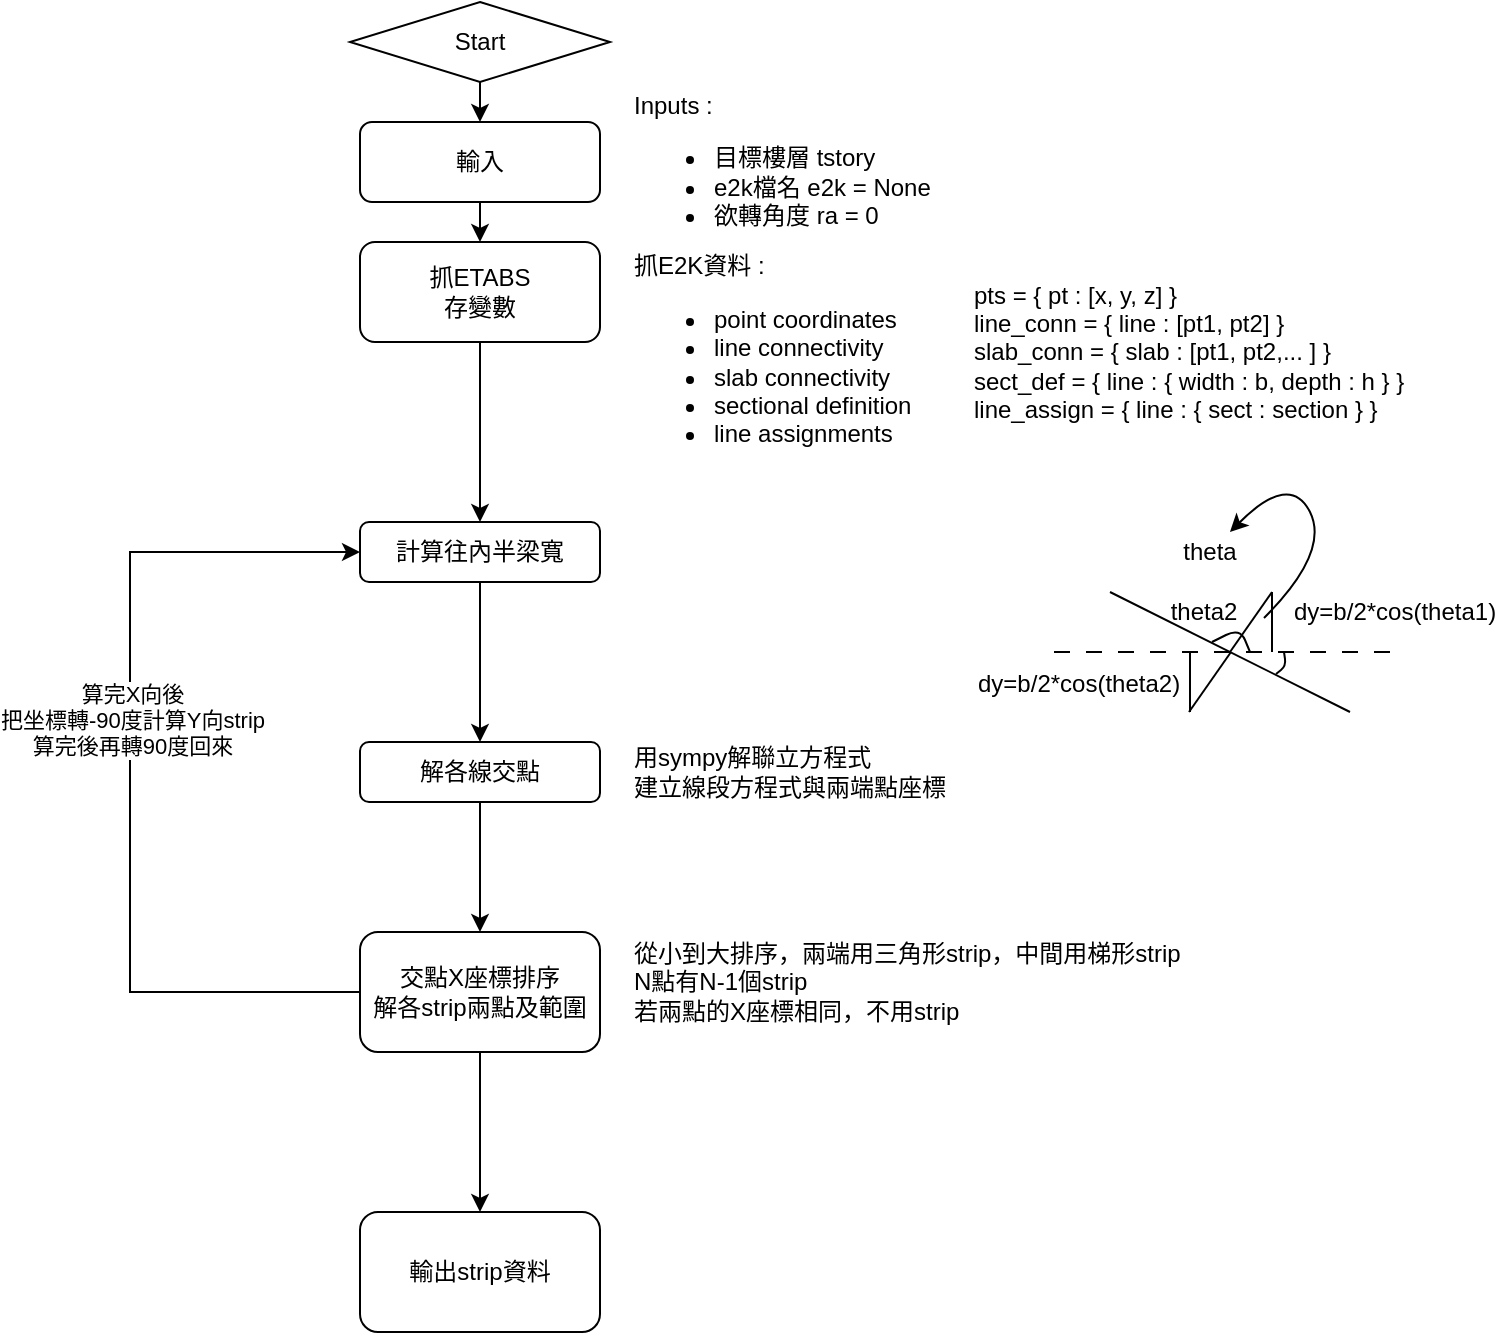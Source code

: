 <mxfile version="22.1.16" type="device">
  <diagram id="C5RBs43oDa-KdzZeNtuy" name="Page-1">
    <mxGraphModel dx="954" dy="664" grid="1" gridSize="10" guides="1" tooltips="1" connect="1" arrows="1" fold="1" page="1" pageScale="1" pageWidth="827" pageHeight="1169" math="0" shadow="0">
      <root>
        <mxCell id="WIyWlLk6GJQsqaUBKTNV-0" />
        <mxCell id="WIyWlLk6GJQsqaUBKTNV-1" parent="WIyWlLk6GJQsqaUBKTNV-0" />
        <mxCell id="pYhyUGUrdisGppeW0D_v-6" style="edgeStyle=orthogonalEdgeStyle;rounded=0;orthogonalLoop=1;jettySize=auto;html=1;exitX=0.5;exitY=1;exitDx=0;exitDy=0;entryX=0.5;entryY=0;entryDx=0;entryDy=0;" parent="WIyWlLk6GJQsqaUBKTNV-1" source="pYhyUGUrdisGppeW0D_v-0" target="pYhyUGUrdisGppeW0D_v-4" edge="1">
          <mxGeometry relative="1" as="geometry" />
        </mxCell>
        <mxCell id="pYhyUGUrdisGppeW0D_v-0" value="Start" style="rhombus;whiteSpace=wrap;html=1;" parent="WIyWlLk6GJQsqaUBKTNV-1" vertex="1">
          <mxGeometry x="230" y="30" width="130" height="40" as="geometry" />
        </mxCell>
        <mxCell id="pYhyUGUrdisGppeW0D_v-10" style="edgeStyle=orthogonalEdgeStyle;rounded=0;orthogonalLoop=1;jettySize=auto;html=1;exitX=0.5;exitY=1;exitDx=0;exitDy=0;" parent="WIyWlLk6GJQsqaUBKTNV-1" source="pYhyUGUrdisGppeW0D_v-1" target="pYhyUGUrdisGppeW0D_v-9" edge="1">
          <mxGeometry relative="1" as="geometry" />
        </mxCell>
        <mxCell id="pYhyUGUrdisGppeW0D_v-1" value="抓ETABS&lt;br&gt;存變數" style="rounded=1;whiteSpace=wrap;html=1;" parent="WIyWlLk6GJQsqaUBKTNV-1" vertex="1">
          <mxGeometry x="235" y="150" width="120" height="50" as="geometry" />
        </mxCell>
        <mxCell id="pYhyUGUrdisGppeW0D_v-3" value="抓E2K資料 : &lt;br&gt;&lt;ul&gt;&lt;li&gt;point coordinates&lt;/li&gt;&lt;li&gt;line connectivity&lt;/li&gt;&lt;li&gt;slab connectivity&lt;/li&gt;&lt;li&gt;sectional definition&lt;/li&gt;&lt;li&gt;line assignments&lt;/li&gt;&lt;/ul&gt;" style="text;html=1;align=left;verticalAlign=middle;resizable=0;points=[];autosize=1;strokeColor=none;fillColor=none;" parent="WIyWlLk6GJQsqaUBKTNV-1" vertex="1">
          <mxGeometry x="370" y="150" width="160" height="120" as="geometry" />
        </mxCell>
        <mxCell id="pYhyUGUrdisGppeW0D_v-7" style="edgeStyle=orthogonalEdgeStyle;rounded=0;orthogonalLoop=1;jettySize=auto;html=1;exitX=0.5;exitY=1;exitDx=0;exitDy=0;entryX=0.5;entryY=0;entryDx=0;entryDy=0;" parent="WIyWlLk6GJQsqaUBKTNV-1" source="pYhyUGUrdisGppeW0D_v-4" target="pYhyUGUrdisGppeW0D_v-1" edge="1">
          <mxGeometry relative="1" as="geometry" />
        </mxCell>
        <mxCell id="pYhyUGUrdisGppeW0D_v-4" value="輸入" style="rounded=1;whiteSpace=wrap;html=1;" parent="WIyWlLk6GJQsqaUBKTNV-1" vertex="1">
          <mxGeometry x="235" y="90" width="120" height="40" as="geometry" />
        </mxCell>
        <mxCell id="pYhyUGUrdisGppeW0D_v-8" value="Inputs :&lt;br&gt;&lt;ul&gt;&lt;li style=&quot;border-color: var(--border-color);&quot;&gt;目標樓層 tstory&lt;/li&gt;&lt;li&gt;e2k檔名 e2k = None&lt;/li&gt;&lt;li&gt;欲轉角度 ra = 0&lt;/li&gt;&lt;/ul&gt;" style="text;html=1;align=left;verticalAlign=middle;resizable=0;points=[];autosize=1;strokeColor=none;fillColor=none;" parent="WIyWlLk6GJQsqaUBKTNV-1" vertex="1">
          <mxGeometry x="370" y="65" width="170" height="100" as="geometry" />
        </mxCell>
        <mxCell id="pYhyUGUrdisGppeW0D_v-13" value="" style="edgeStyle=orthogonalEdgeStyle;rounded=0;orthogonalLoop=1;jettySize=auto;html=1;" parent="WIyWlLk6GJQsqaUBKTNV-1" source="pYhyUGUrdisGppeW0D_v-9" target="pYhyUGUrdisGppeW0D_v-12" edge="1">
          <mxGeometry relative="1" as="geometry" />
        </mxCell>
        <mxCell id="pYhyUGUrdisGppeW0D_v-9" value="計算往內半梁寬" style="rounded=1;whiteSpace=wrap;html=1;" parent="WIyWlLk6GJQsqaUBKTNV-1" vertex="1">
          <mxGeometry x="235" y="290" width="120" height="30" as="geometry" />
        </mxCell>
        <mxCell id="pYhyUGUrdisGppeW0D_v-11" value="pts = { pt : [x, y, z] }&lt;br&gt;line_conn = { line : [pt1, pt2] }&lt;br&gt;slab_conn = { slab : [pt1, pt2,... ] }&lt;br&gt;sect_def = { line : { width : b, depth : h } }&lt;br&gt;line_assign = { line : { sect : section } }" style="text;html=1;align=left;verticalAlign=middle;resizable=0;points=[];autosize=1;strokeColor=none;fillColor=none;" parent="WIyWlLk6GJQsqaUBKTNV-1" vertex="1">
          <mxGeometry x="540" y="160" width="240" height="90" as="geometry" />
        </mxCell>
        <mxCell id="pYhyUGUrdisGppeW0D_v-28" value="" style="edgeStyle=orthogonalEdgeStyle;rounded=0;orthogonalLoop=1;jettySize=auto;html=1;" parent="WIyWlLk6GJQsqaUBKTNV-1" source="pYhyUGUrdisGppeW0D_v-12" target="pYhyUGUrdisGppeW0D_v-27" edge="1">
          <mxGeometry relative="1" as="geometry" />
        </mxCell>
        <mxCell id="pYhyUGUrdisGppeW0D_v-12" value="解各線交點" style="whiteSpace=wrap;html=1;rounded=1;" parent="WIyWlLk6GJQsqaUBKTNV-1" vertex="1">
          <mxGeometry x="235" y="400" width="120" height="30" as="geometry" />
        </mxCell>
        <mxCell id="pYhyUGUrdisGppeW0D_v-14" value="用sympy解聯立方程式&lt;br&gt;建立線段方程式與兩端點座標" style="text;html=1;align=left;verticalAlign=middle;resizable=0;points=[];autosize=1;strokeColor=none;fillColor=none;" parent="WIyWlLk6GJQsqaUBKTNV-1" vertex="1">
          <mxGeometry x="370" y="395" width="180" height="40" as="geometry" />
        </mxCell>
        <mxCell id="pYhyUGUrdisGppeW0D_v-80" style="edgeStyle=orthogonalEdgeStyle;rounded=0;orthogonalLoop=1;jettySize=auto;html=1;exitX=0;exitY=0.5;exitDx=0;exitDy=0;entryX=0;entryY=0.5;entryDx=0;entryDy=0;" parent="WIyWlLk6GJQsqaUBKTNV-1" source="pYhyUGUrdisGppeW0D_v-27" target="pYhyUGUrdisGppeW0D_v-9" edge="1">
          <mxGeometry relative="1" as="geometry">
            <Array as="points">
              <mxPoint x="120" y="525" />
              <mxPoint x="120" y="305" />
            </Array>
          </mxGeometry>
        </mxCell>
        <mxCell id="pYhyUGUrdisGppeW0D_v-81" value="算完X向後&lt;br&gt;把坐標轉-90度計算Y向strip&lt;br&gt;算完後再轉90度回來" style="edgeLabel;html=1;align=center;verticalAlign=middle;resizable=0;points=[];" parent="pYhyUGUrdisGppeW0D_v-80" vertex="1" connectable="0">
          <mxGeometry x="0.116" y="-1" relative="1" as="geometry">
            <mxPoint as="offset" />
          </mxGeometry>
        </mxCell>
        <mxCell id="pYhyUGUrdisGppeW0D_v-84" value="" style="edgeStyle=orthogonalEdgeStyle;rounded=0;orthogonalLoop=1;jettySize=auto;html=1;" parent="WIyWlLk6GJQsqaUBKTNV-1" source="pYhyUGUrdisGppeW0D_v-27" target="pYhyUGUrdisGppeW0D_v-83" edge="1">
          <mxGeometry relative="1" as="geometry" />
        </mxCell>
        <mxCell id="pYhyUGUrdisGppeW0D_v-27" value="交點X座標排序&lt;br&gt;解各strip兩點及範圍" style="whiteSpace=wrap;html=1;rounded=1;" parent="WIyWlLk6GJQsqaUBKTNV-1" vertex="1">
          <mxGeometry x="235" y="495" width="120" height="60" as="geometry" />
        </mxCell>
        <mxCell id="pYhyUGUrdisGppeW0D_v-29" value="" style="group" parent="WIyWlLk6GJQsqaUBKTNV-1" vertex="1" connectable="0">
          <mxGeometry x="580" y="265" width="188" height="130" as="geometry" />
        </mxCell>
        <mxCell id="pYhyUGUrdisGppeW0D_v-16" value="" style="endArrow=none;html=1;rounded=0;" parent="pYhyUGUrdisGppeW0D_v-29" edge="1">
          <mxGeometry width="50" height="50" relative="1" as="geometry">
            <mxPoint x="150" y="120" as="sourcePoint" />
            <mxPoint x="30" y="60" as="targetPoint" />
          </mxGeometry>
        </mxCell>
        <mxCell id="pYhyUGUrdisGppeW0D_v-17" value="" style="endArrow=none;html=1;rounded=0;dashed=1;dashPattern=8 8;" parent="pYhyUGUrdisGppeW0D_v-29" edge="1">
          <mxGeometry width="50" height="50" relative="1" as="geometry">
            <mxPoint x="170" y="90" as="sourcePoint" />
            <mxPoint y="90" as="targetPoint" />
          </mxGeometry>
        </mxCell>
        <mxCell id="pYhyUGUrdisGppeW0D_v-18" value="" style="endArrow=none;html=1;rounded=0;" parent="pYhyUGUrdisGppeW0D_v-29" edge="1">
          <mxGeometry width="50" height="50" relative="1" as="geometry">
            <mxPoint x="90" y="90" as="sourcePoint" />
            <mxPoint x="111" y="60" as="targetPoint" />
          </mxGeometry>
        </mxCell>
        <mxCell id="pYhyUGUrdisGppeW0D_v-20" value="theta2" style="text;html=1;strokeColor=none;fillColor=none;align=center;verticalAlign=middle;whiteSpace=wrap;rounded=0;" parent="pYhyUGUrdisGppeW0D_v-29" vertex="1">
          <mxGeometry x="47" y="55" width="60" height="30" as="geometry" />
        </mxCell>
        <mxCell id="pYhyUGUrdisGppeW0D_v-21" value="dy=b/2*cos(theta1)" style="text;html=1;strokeColor=none;fillColor=none;align=left;verticalAlign=middle;whiteSpace=wrap;rounded=0;" parent="pYhyUGUrdisGppeW0D_v-29" vertex="1">
          <mxGeometry x="120" y="55" width="60" height="30" as="geometry" />
        </mxCell>
        <mxCell id="pYhyUGUrdisGppeW0D_v-22" value="" style="endArrow=none;html=1;rounded=0;" parent="pYhyUGUrdisGppeW0D_v-29" edge="1">
          <mxGeometry width="50" height="50" relative="1" as="geometry">
            <mxPoint x="111" y="60" as="sourcePoint" />
            <mxPoint x="111" y="90" as="targetPoint" />
          </mxGeometry>
        </mxCell>
        <mxCell id="pYhyUGUrdisGppeW0D_v-24" value="theta" style="text;html=1;strokeColor=none;fillColor=none;align=center;verticalAlign=middle;whiteSpace=wrap;rounded=0;" parent="pYhyUGUrdisGppeW0D_v-29" vertex="1">
          <mxGeometry x="50" y="30" width="60" height="20" as="geometry" />
        </mxCell>
        <mxCell id="pYhyUGUrdisGppeW0D_v-26" value="" style="curved=1;endArrow=classic;html=1;rounded=0;" parent="pYhyUGUrdisGppeW0D_v-29" target="pYhyUGUrdisGppeW0D_v-24" edge="1">
          <mxGeometry width="50" height="50" relative="1" as="geometry">
            <mxPoint x="107" y="73" as="sourcePoint" />
            <mxPoint x="183" y="-20" as="targetPoint" />
            <Array as="points">
              <mxPoint x="140" y="40" />
              <mxPoint x="120" />
            </Array>
          </mxGeometry>
        </mxCell>
        <mxCell id="pYhyUGUrdisGppeW0D_v-68" value="" style="endArrow=none;html=1;rounded=0;" parent="pYhyUGUrdisGppeW0D_v-29" edge="1">
          <mxGeometry width="50" height="50" relative="1" as="geometry">
            <mxPoint x="69.5" y="120" as="sourcePoint" />
            <mxPoint x="90.5" y="90" as="targetPoint" />
          </mxGeometry>
        </mxCell>
        <mxCell id="pYhyUGUrdisGppeW0D_v-69" value="" style="endArrow=none;html=1;rounded=0;" parent="pYhyUGUrdisGppeW0D_v-29" edge="1">
          <mxGeometry width="50" height="50" relative="1" as="geometry">
            <mxPoint x="70" y="90" as="sourcePoint" />
            <mxPoint x="70" y="120" as="targetPoint" />
          </mxGeometry>
        </mxCell>
        <mxCell id="pYhyUGUrdisGppeW0D_v-67" value="dy=b/2*cos(theta2)" style="text;html=1;strokeColor=none;fillColor=none;align=left;verticalAlign=middle;whiteSpace=wrap;rounded=0;" parent="pYhyUGUrdisGppeW0D_v-29" vertex="1">
          <mxGeometry x="-38" y="91" width="113" height="30" as="geometry" />
        </mxCell>
        <mxCell id="pYhyUGUrdisGppeW0D_v-77" value="" style="endArrow=none;html=1;rounded=1;curved=0;" parent="pYhyUGUrdisGppeW0D_v-29" edge="1">
          <mxGeometry width="50" height="50" relative="1" as="geometry">
            <mxPoint x="100" y="90" as="sourcePoint" />
            <mxPoint x="81" y="85" as="targetPoint" />
            <Array as="points">
              <mxPoint x="95" y="78" />
            </Array>
          </mxGeometry>
        </mxCell>
        <mxCell id="pYhyUGUrdisGppeW0D_v-75" value="" style="endArrow=none;html=1;rounded=1;curved=0;" parent="WIyWlLk6GJQsqaUBKTNV-1" edge="1">
          <mxGeometry width="50" height="50" relative="1" as="geometry">
            <mxPoint x="693" y="366" as="sourcePoint" />
            <mxPoint x="697" y="355" as="targetPoint" />
            <Array as="points">
              <mxPoint x="698" y="362" />
            </Array>
          </mxGeometry>
        </mxCell>
        <mxCell id="pYhyUGUrdisGppeW0D_v-78" value="從小到大排序，兩端用三角形strip，中間用梯形strip&lt;br&gt;N點有N-1個strip&lt;br&gt;若兩點的X座標相同，不用strip" style="text;html=1;align=left;verticalAlign=middle;resizable=0;points=[];autosize=1;strokeColor=none;fillColor=none;" parent="WIyWlLk6GJQsqaUBKTNV-1" vertex="1">
          <mxGeometry x="370" y="490" width="300" height="60" as="geometry" />
        </mxCell>
        <mxCell id="pYhyUGUrdisGppeW0D_v-83" value="輸出strip資料" style="whiteSpace=wrap;html=1;rounded=1;" parent="WIyWlLk6GJQsqaUBKTNV-1" vertex="1">
          <mxGeometry x="235" y="635" width="120" height="60" as="geometry" />
        </mxCell>
      </root>
    </mxGraphModel>
  </diagram>
</mxfile>
